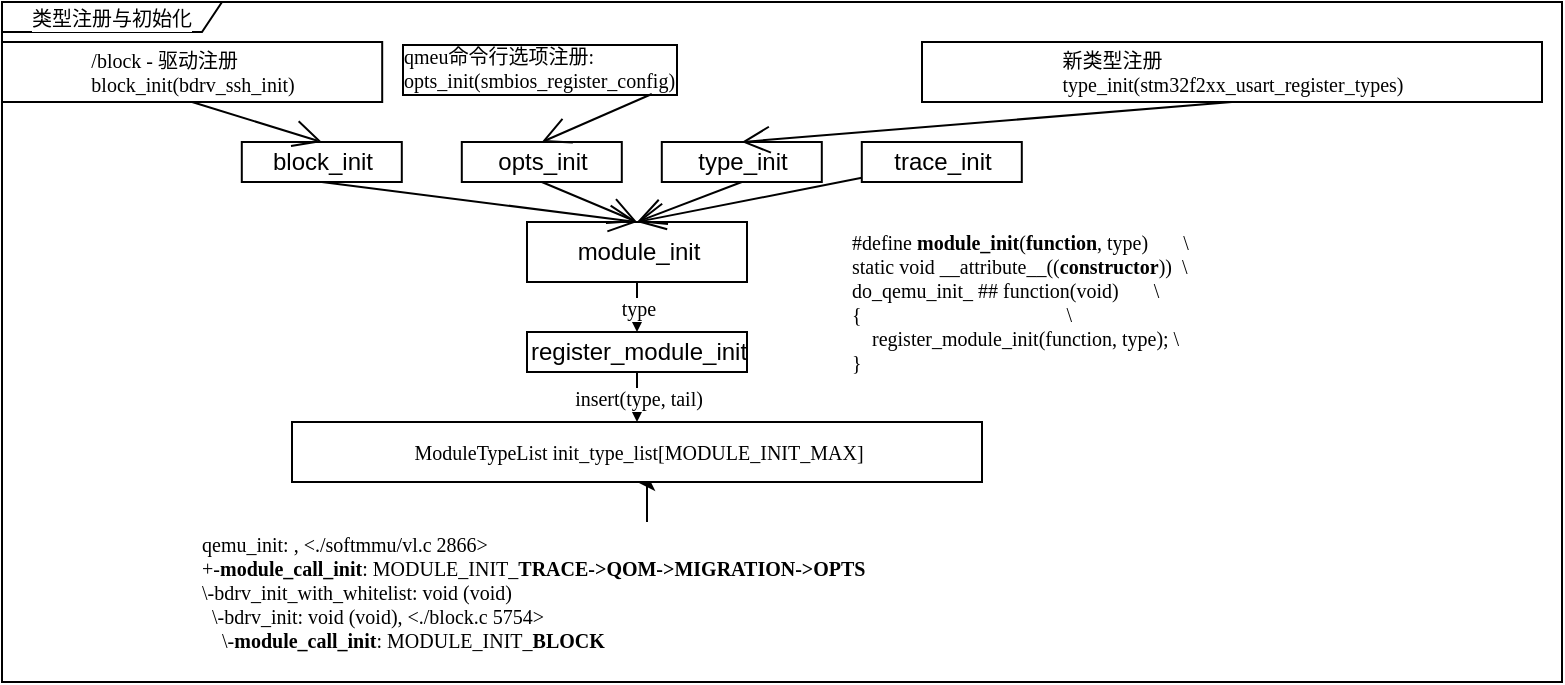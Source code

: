 <mxfile version="16.5.4" type="github">
  <diagram id="6DpruF9Yd0py6zjCMm1G" name="Page-1">
    <mxGraphModel dx="572" dy="-251" grid="1" gridSize="10" guides="1" tooltips="1" connect="1" arrows="1" fold="1" page="1" pageScale="1" pageWidth="850" pageHeight="1100" math="0" shadow="0">
      <root>
        <mxCell id="0" />
        <mxCell id="1" parent="0" />
        <mxCell id="FQiOv07JGeU5sPxUobCz-1" value="类型注册与初始化" style="shape=umlFrame;whiteSpace=wrap;html=1;fontSize=10;width=110;height=15;labelBorderColor=none;labelBackgroundColor=#FFFFFF;swimlaneFillColor=#ffffff;" vertex="1" parent="1">
          <mxGeometry x="900" y="1280" width="780" height="340" as="geometry" />
        </mxCell>
        <mxCell id="FQiOv07JGeU5sPxUobCz-2" value="type" style="edgeStyle=orthogonalEdgeStyle;rounded=0;orthogonalLoop=1;jettySize=auto;html=1;fontFamily=Lucida Console;fontSize=10;fontColor=#000000;" edge="1" parent="1" source="FQiOv07JGeU5sPxUobCz-3" target="FQiOv07JGeU5sPxUobCz-19">
          <mxGeometry relative="1" as="geometry" />
        </mxCell>
        <mxCell id="FQiOv07JGeU5sPxUobCz-3" value="module_init" style="html=1;" vertex="1" parent="1">
          <mxGeometry x="1162.5" y="1390" width="110" height="30" as="geometry" />
        </mxCell>
        <mxCell id="FQiOv07JGeU5sPxUobCz-4" value="&lt;div style=&quot;color: rgb(187 , 187 , 187) ; background-color: rgb(40 , 44 , 52) ; font-family: &amp;#34;consolas&amp;#34; , &amp;#34;courier new&amp;#34; , monospace ; font-size: 10px ; line-height: 22px&quot;&gt;&lt;div style=&quot;font-size: 10px&quot;&gt;&lt;br&gt;&lt;/div&gt;&lt;/div&gt;" style="text;html=1;align=left;verticalAlign=middle;resizable=0;points=[];autosize=1;strokeColor=none;fillColor=none;fontSize=10;spacing=2;" vertex="1" parent="1">
          <mxGeometry x="980" y="1465" width="20" height="30" as="geometry" />
        </mxCell>
        <mxCell id="FQiOv07JGeU5sPxUobCz-5" value="block_init" style="html=1;" vertex="1" parent="1">
          <mxGeometry x="1019.9" y="1350" width="80" height="20" as="geometry" />
        </mxCell>
        <mxCell id="FQiOv07JGeU5sPxUobCz-6" value="opts_init" style="html=1;" vertex="1" parent="1">
          <mxGeometry x="1129.9" y="1350" width="80" height="20" as="geometry" />
        </mxCell>
        <mxCell id="FQiOv07JGeU5sPxUobCz-7" value="type_init" style="html=1;" vertex="1" parent="1">
          <mxGeometry x="1229.9" y="1350" width="80" height="20" as="geometry" />
        </mxCell>
        <mxCell id="FQiOv07JGeU5sPxUobCz-8" value="trace_init" style="html=1;" vertex="1" parent="1">
          <mxGeometry x="1329.9" y="1350" width="80" height="20" as="geometry" />
        </mxCell>
        <mxCell id="FQiOv07JGeU5sPxUobCz-9" value="" style="endArrow=open;endFill=1;endSize=12;html=1;rounded=0;exitX=0.5;exitY=1;exitDx=0;exitDy=0;entryX=0.5;entryY=0;entryDx=0;entryDy=0;" edge="1" parent="1" source="FQiOv07JGeU5sPxUobCz-5" target="FQiOv07JGeU5sPxUobCz-3">
          <mxGeometry width="160" relative="1" as="geometry">
            <mxPoint x="820" y="1530" as="sourcePoint" />
            <mxPoint x="980" y="1530" as="targetPoint" />
          </mxGeometry>
        </mxCell>
        <mxCell id="FQiOv07JGeU5sPxUobCz-10" value="" style="endArrow=open;endFill=1;endSize=12;html=1;rounded=0;exitX=0.5;exitY=1;exitDx=0;exitDy=0;entryX=0.5;entryY=0;entryDx=0;entryDy=0;" edge="1" parent="1" source="FQiOv07JGeU5sPxUobCz-6" target="FQiOv07JGeU5sPxUobCz-3">
          <mxGeometry width="160" relative="1" as="geometry">
            <mxPoint x="1070" y="1340" as="sourcePoint" />
            <mxPoint x="1189.231" y="1390" as="targetPoint" />
          </mxGeometry>
        </mxCell>
        <mxCell id="FQiOv07JGeU5sPxUobCz-11" value="" style="endArrow=open;endFill=1;endSize=12;html=1;rounded=0;exitX=0.5;exitY=1;exitDx=0;exitDy=0;entryX=0.5;entryY=0;entryDx=0;entryDy=0;" edge="1" parent="1" source="FQiOv07JGeU5sPxUobCz-7" target="FQiOv07JGeU5sPxUobCz-3">
          <mxGeometry width="160" relative="1" as="geometry">
            <mxPoint x="1180" y="1340" as="sourcePoint" />
            <mxPoint x="1225" y="1390" as="targetPoint" />
          </mxGeometry>
        </mxCell>
        <mxCell id="FQiOv07JGeU5sPxUobCz-12" value="" style="endArrow=open;endFill=1;endSize=12;html=1;rounded=0;entryX=0.5;entryY=0;entryDx=0;entryDy=0;" edge="1" parent="1" source="FQiOv07JGeU5sPxUobCz-8" target="FQiOv07JGeU5sPxUobCz-3">
          <mxGeometry width="160" relative="1" as="geometry">
            <mxPoint x="1280" y="1340" as="sourcePoint" />
            <mxPoint x="1250" y="1380" as="targetPoint" />
          </mxGeometry>
        </mxCell>
        <mxCell id="FQiOv07JGeU5sPxUobCz-13" value="&lt;div&gt;&lt;span style=&quot;font-size: 10px&quot;&gt;#define &lt;b&gt;module_init&lt;/b&gt;(&lt;b&gt;function&lt;/b&gt;, type)&amp;nbsp; &amp;nbsp; &amp;nbsp; &amp;nbsp;\&lt;/span&gt;&lt;/div&gt;&lt;div&gt;&lt;span style=&quot;font-size: 10px&quot;&gt;static void __attribute__((&lt;b&gt;constructor&lt;/b&gt;))&amp;nbsp; \&lt;/span&gt;&lt;/div&gt;&lt;div&gt;&lt;span style=&quot;font-size: 10px&quot;&gt;&lt;span&gt;	&lt;/span&gt;do_qemu_init_ ## function(void)&amp;nbsp; &amp;nbsp; &amp;nbsp; &amp;nbsp;\&lt;/span&gt;&lt;/div&gt;&lt;div&gt;&lt;span style=&quot;font-size: 10px&quot;&gt;{&amp;nbsp; &amp;nbsp; &amp;nbsp; &amp;nbsp; &amp;nbsp; &amp;nbsp; &amp;nbsp; &amp;nbsp; &amp;nbsp; &amp;nbsp; &amp;nbsp; &amp;nbsp; &amp;nbsp; &amp;nbsp; &amp;nbsp; &amp;nbsp; &amp;nbsp; &amp;nbsp; &amp;nbsp; &amp;nbsp; &amp;nbsp;\&lt;/span&gt;&lt;/div&gt;&lt;div&gt;&lt;span style=&quot;font-size: 10px&quot;&gt;&amp;nbsp; &amp;nbsp; register_module_init(function, type); \&lt;/span&gt;&lt;/div&gt;&lt;div&gt;&lt;span style=&quot;font-size: 10px&quot;&gt;}&lt;/span&gt;&lt;/div&gt;" style="text;html=1;align=left;verticalAlign=middle;resizable=0;points=[];autosize=1;strokeColor=none;fillColor=none;fontSize=10;fontFamily=Lucida Console;" vertex="1" parent="1">
          <mxGeometry x="1323.1" y="1390" width="330" height="80" as="geometry" />
        </mxCell>
        <mxCell id="FQiOv07JGeU5sPxUobCz-14" value="&lt;div style=&quot;text-align: left&quot;&gt;新类型注册&lt;/div&gt;&lt;div style=&quot;text-align: left&quot;&gt;&lt;span style=&quot;font-size: 10px&quot;&gt;type_init(stm32f2xx_usart_register_types)&lt;/span&gt;&lt;br&gt;&lt;/div&gt;" style="html=1;labelBackgroundColor=none;labelBorderColor=none;fontFamily=Lucida Console;fontSize=10;" vertex="1" parent="1">
          <mxGeometry x="1360" y="1300" width="310" height="30" as="geometry" />
        </mxCell>
        <mxCell id="FQiOv07JGeU5sPxUobCz-15" value="" style="endArrow=open;endFill=1;endSize=12;html=1;rounded=0;fontFamily=Lucida Console;fontSize=10;exitX=0.5;exitY=1;exitDx=0;exitDy=0;entryX=0.5;entryY=0;entryDx=0;entryDy=0;" edge="1" parent="1" source="FQiOv07JGeU5sPxUobCz-14" target="FQiOv07JGeU5sPxUobCz-7">
          <mxGeometry width="160" relative="1" as="geometry">
            <mxPoint x="1080" y="1220" as="sourcePoint" />
            <mxPoint x="1240" y="1220" as="targetPoint" />
          </mxGeometry>
        </mxCell>
        <mxCell id="FQiOv07JGeU5sPxUobCz-16" value="&lt;div style=&quot;text-align: left&quot;&gt;/block - 驱动注册&lt;/div&gt;&lt;div style=&quot;text-align: left&quot;&gt;&lt;span style=&quot;font-size: 10px&quot;&gt;block_init(bdrv_ssh_init)&lt;/span&gt;&lt;br&gt;&lt;/div&gt;" style="html=1;labelBackgroundColor=none;labelBorderColor=none;fontFamily=Lucida Console;fontSize=10;" vertex="1" parent="1">
          <mxGeometry x="900.0" y="1300" width="190.1" height="30" as="geometry" />
        </mxCell>
        <mxCell id="FQiOv07JGeU5sPxUobCz-17" value="" style="endArrow=open;endFill=1;endSize=12;html=1;rounded=0;fontFamily=Lucida Console;fontSize=10;exitX=0.5;exitY=1;exitDx=0;exitDy=0;entryX=0.5;entryY=0;entryDx=0;entryDy=0;" edge="1" parent="1" source="FQiOv07JGeU5sPxUobCz-16" target="FQiOv07JGeU5sPxUobCz-5">
          <mxGeometry width="160" relative="1" as="geometry">
            <mxPoint x="1365" y="1290" as="sourcePoint" />
            <mxPoint x="1279.9" y="1360" as="targetPoint" />
          </mxGeometry>
        </mxCell>
        <mxCell id="FQiOv07JGeU5sPxUobCz-18" value="insert(type, tail)" style="edgeStyle=orthogonalEdgeStyle;rounded=0;orthogonalLoop=1;jettySize=auto;html=1;fontFamily=Lucida Console;fontSize=10;fontColor=#000000;entryX=0.5;entryY=0;entryDx=0;entryDy=0;" edge="1" parent="1" source="FQiOv07JGeU5sPxUobCz-19" target="FQiOv07JGeU5sPxUobCz-24">
          <mxGeometry relative="1" as="geometry">
            <mxPoint x="1214.9" y="1490" as="targetPoint" />
          </mxGeometry>
        </mxCell>
        <mxCell id="FQiOv07JGeU5sPxUobCz-19" value="register_module_init" style="html=1;" vertex="1" parent="1">
          <mxGeometry x="1162.5" y="1445" width="110" height="20" as="geometry" />
        </mxCell>
        <mxCell id="FQiOv07JGeU5sPxUobCz-20" value="qmeu命令行选项注册:&lt;br&gt;opts_init(smbios_register_config)" style="text;whiteSpace=wrap;html=1;fontSize=10;fontFamily=Lucida Console;fontColor=#000000;labelBorderColor=default;spacing=0;" vertex="1" parent="1">
          <mxGeometry x="1099.9" y="1296" width="250" height="30" as="geometry" />
        </mxCell>
        <mxCell id="FQiOv07JGeU5sPxUobCz-21" value="" style="endArrow=open;endFill=1;endSize=12;html=1;rounded=0;fontFamily=Lucida Console;fontSize=10;exitX=0.5;exitY=1;exitDx=0;exitDy=0;entryX=0.5;entryY=0;entryDx=0;entryDy=0;" edge="1" parent="1" source="FQiOv07JGeU5sPxUobCz-20" target="FQiOv07JGeU5sPxUobCz-6">
          <mxGeometry width="160" relative="1" as="geometry">
            <mxPoint x="1005.05" y="1340" as="sourcePoint" />
            <mxPoint x="1069.9" y="1360" as="targetPoint" />
          </mxGeometry>
        </mxCell>
        <mxCell id="FQiOv07JGeU5sPxUobCz-22" style="edgeStyle=orthogonalEdgeStyle;rounded=0;orthogonalLoop=1;jettySize=auto;html=1;entryX=0.5;entryY=1;entryDx=0;entryDy=0;fontFamily=Lucida Console;fontSize=10;fontColor=#000000;" edge="1" parent="1" source="FQiOv07JGeU5sPxUobCz-23" target="FQiOv07JGeU5sPxUobCz-24">
          <mxGeometry relative="1" as="geometry">
            <mxPoint x="1214.9" y="1510" as="targetPoint" />
          </mxGeometry>
        </mxCell>
        <mxCell id="FQiOv07JGeU5sPxUobCz-23" value="&lt;div&gt;&lt;span style=&quot;font-size: 10px&quot;&gt;qemu_init: , &amp;lt;./softmmu/vl.c 2866&amp;gt;&lt;/span&gt;&lt;/div&gt;&lt;div&gt;&lt;span style=&quot;font-size: 10px&quot;&gt;+-&lt;b&gt;module_call_init&lt;/b&gt;: MODULE_INIT_&lt;b&gt;TRACE-&amp;gt;QOM-&amp;gt;MIGRATION-&amp;gt;OPTS&lt;/b&gt;&lt;/span&gt;&lt;/div&gt;&lt;div&gt;&lt;span style=&quot;font-size: 10px&quot;&gt;\-bdrv_init_with_whitelist: void (void)&lt;/span&gt;&lt;/div&gt;&lt;div&gt;&lt;span style=&quot;font-size: 10px&quot;&gt;&amp;nbsp; \-bdrv_init: void (void), &amp;lt;./block.c 5754&amp;gt;&lt;/span&gt;&lt;/div&gt;&lt;div&gt;&lt;span style=&quot;font-size: 10px&quot;&gt;&amp;nbsp; &amp;nbsp; \-&lt;b&gt;module_call_init&lt;/b&gt;: MODULE_INIT_&lt;b&gt;BLOCK&lt;/b&gt;&lt;/span&gt;&lt;/div&gt;" style="text;html=1;align=left;verticalAlign=middle;resizable=0;points=[];autosize=1;strokeColor=none;fillColor=none;fontSize=10;fontFamily=Lucida Console;fontColor=#000000;" vertex="1" parent="1">
          <mxGeometry x="997.5" y="1540" width="450" height="70" as="geometry" />
        </mxCell>
        <mxCell id="FQiOv07JGeU5sPxUobCz-24" value="&lt;span style=&quot;text-align: left&quot;&gt;ModuleTypeList init_type_list[MODULE_INIT_MAX]&lt;/span&gt;" style="html=1;labelBackgroundColor=none;labelBorderColor=none;fontFamily=Lucida Console;fontSize=10;fontColor=#000000;" vertex="1" parent="1">
          <mxGeometry x="1045" y="1490" width="345" height="30" as="geometry" />
        </mxCell>
      </root>
    </mxGraphModel>
  </diagram>
</mxfile>
